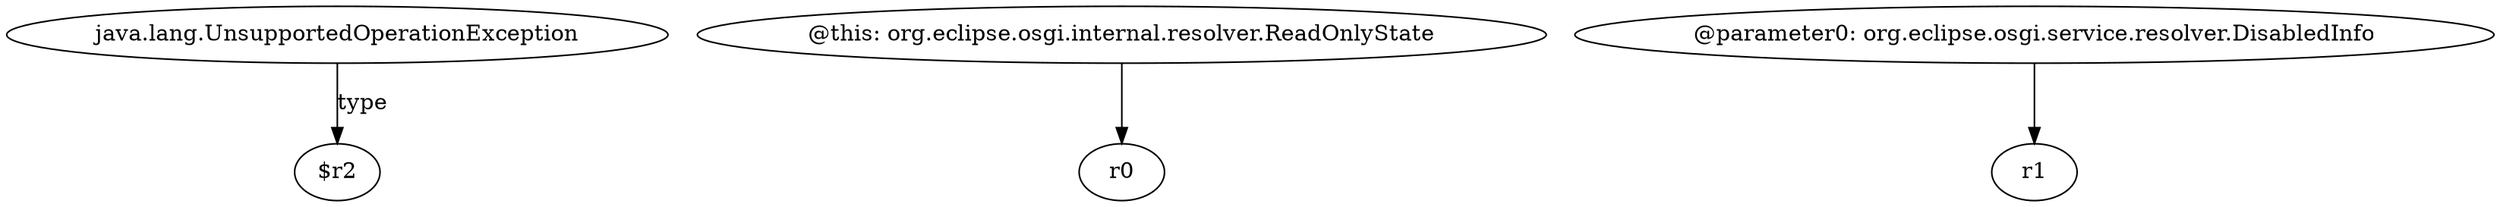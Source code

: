 digraph g {
0[label="java.lang.UnsupportedOperationException"]
1[label="$r2"]
0->1[label="type"]
2[label="@this: org.eclipse.osgi.internal.resolver.ReadOnlyState"]
3[label="r0"]
2->3[label=""]
4[label="@parameter0: org.eclipse.osgi.service.resolver.DisabledInfo"]
5[label="r1"]
4->5[label=""]
}
